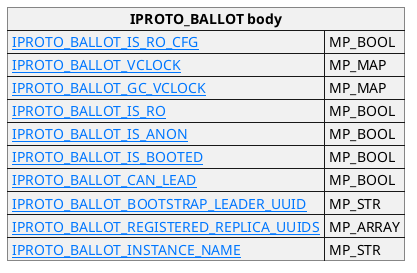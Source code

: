 @startuml

skinparam {
    HyperlinkColor #0077FF
    FontColor #313131
    BorderColor #313131
    BackgroundColor transparent
}

json "**IPROTO_BALLOT body**" as ballot {
    "[[https://tarantool.io/en/doc/latest/reference/internals/iproto/keys/#general-replication IPROTO_BALLOT_IS_RO_CFG]]": "MP_BOOL",
    "[[https://tarantool.io/en/doc/latest/reference/internals/iproto/keys/#general-replication IPROTO_BALLOT_VCLOCK]]": "MP_MAP",
    "[[https://tarantool.io/en/doc/latest/reference/internals/iproto/keys/#general-replication IPROTO_BALLOT_GC_VCLOCK]]": "MP_MAP",
    "[[https://tarantool.io/en/doc/latest/reference/internals/iproto/keys/#general-replication IPROTO_BALLOT_IS_RO]]": "MP_BOOL",
    "[[https://tarantool.io/en/doc/latest/reference/internals/iproto/keys/#general-replication IPROTO_BALLOT_IS_ANON]]": "MP_BOOL",
    "[[https://tarantool.io/en/doc/latest/reference/internals/iproto/keys/#general-replication IPROTO_BALLOT_IS_BOOTED]]": "MP_BOOL",
    "[[https://tarantool.io/en/doc/latest/reference/internals/iproto/keys/#general-replication IPROTO_BALLOT_CAN_LEAD]]": "MP_BOOL",
    "[[https://tarantool.io/en/doc/latest/reference/internals/iproto/keys/#general-replication IPROTO_BALLOT_BOOTSTRAP_LEADER_UUID]]": "MP_STR",
    "[[https://tarantool.io/en/doc/latest/reference/internals/iproto/keys/#general-replication IPROTO_BALLOT_REGISTERED_REPLICA_UUIDS]]": "MP_ARRAY",
    "[[https://tarantool.io/en/doc/latest/reference/internals/iproto/keys/#general-replication IPROTO_BALLOT_INSTANCE_NAME]]": "MP_STR"
}

@enduml
